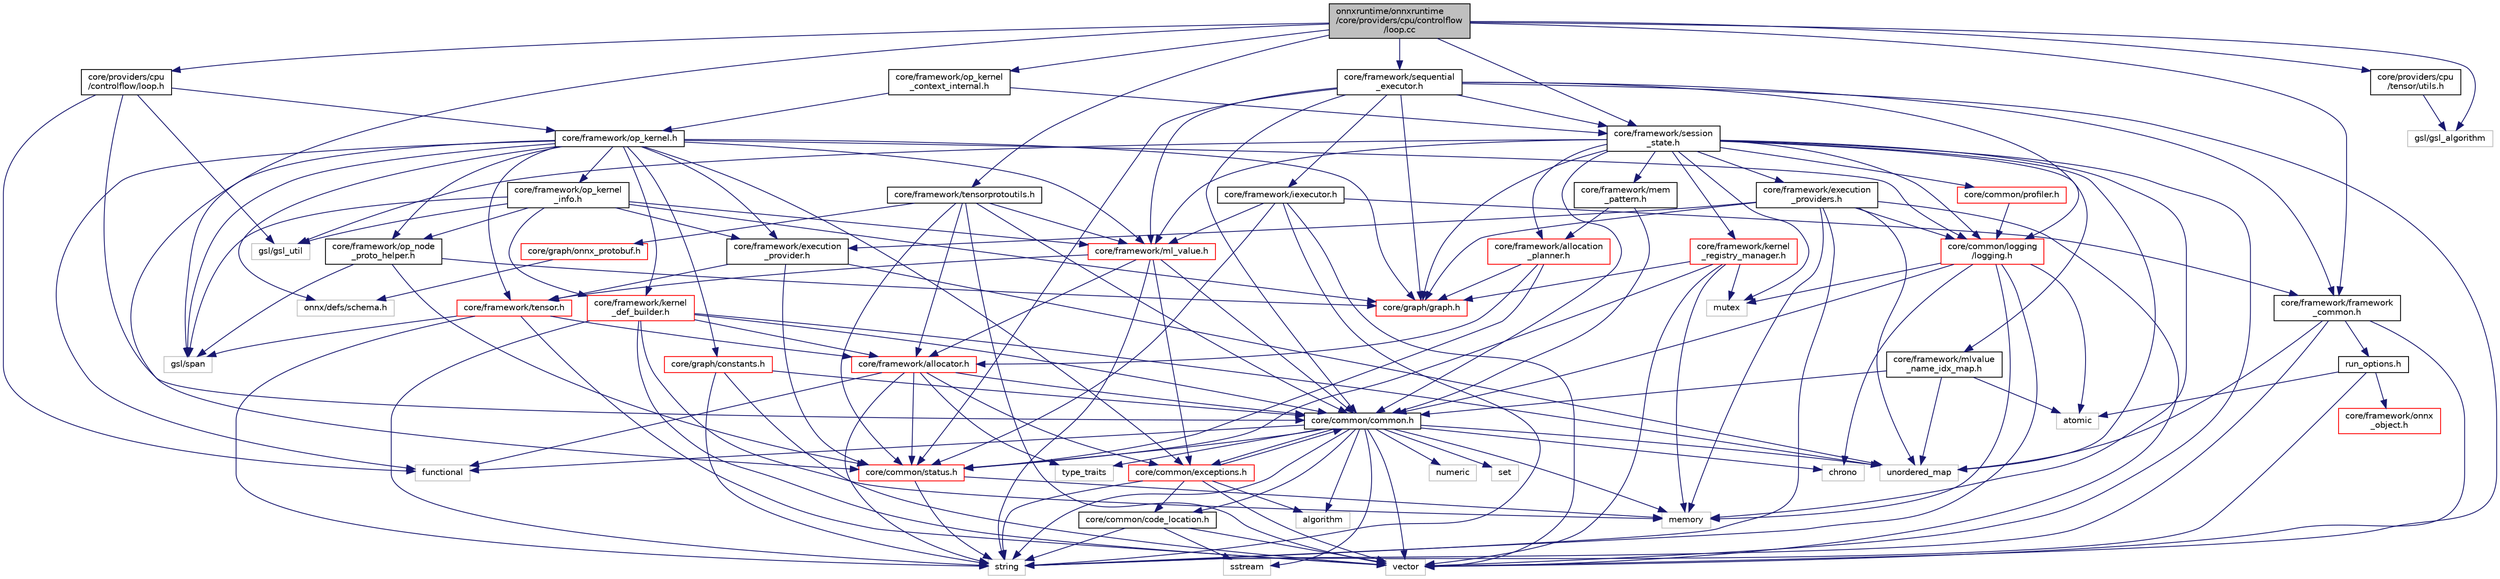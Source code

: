 digraph "onnxruntime/onnxruntime/core/providers/cpu/controlflow/loop.cc"
{
  edge [fontname="Helvetica",fontsize="10",labelfontname="Helvetica",labelfontsize="10"];
  node [fontname="Helvetica",fontsize="10",shape=record];
  Node0 [label="onnxruntime/onnxruntime\l/core/providers/cpu/controlflow\l/loop.cc",height=0.2,width=0.4,color="black", fillcolor="grey75", style="filled", fontcolor="black"];
  Node0 -> Node1 [color="midnightblue",fontsize="10",style="solid"];
  Node1 [label="core/providers/cpu\l/controlflow/loop.h",height=0.2,width=0.4,color="black", fillcolor="white", style="filled",URL="$loop_8h.html"];
  Node1 -> Node2 [color="midnightblue",fontsize="10",style="solid"];
  Node2 [label="functional",height=0.2,width=0.4,color="grey75", fillcolor="white", style="filled"];
  Node1 -> Node3 [color="midnightblue",fontsize="10",style="solid"];
  Node3 [label="gsl/gsl_util",height=0.2,width=0.4,color="grey75", fillcolor="white", style="filled"];
  Node1 -> Node4 [color="midnightblue",fontsize="10",style="solid"];
  Node4 [label="core/common/common.h",height=0.2,width=0.4,color="black", fillcolor="white", style="filled",URL="$include_2onnxruntime_2core_2common_2common_8h.html"];
  Node4 -> Node5 [color="midnightblue",fontsize="10",style="solid"];
  Node5 [label="algorithm",height=0.2,width=0.4,color="grey75", fillcolor="white", style="filled"];
  Node4 -> Node2 [color="midnightblue",fontsize="10",style="solid"];
  Node4 -> Node6 [color="midnightblue",fontsize="10",style="solid"];
  Node6 [label="memory",height=0.2,width=0.4,color="grey75", fillcolor="white", style="filled"];
  Node4 -> Node7 [color="midnightblue",fontsize="10",style="solid"];
  Node7 [label="numeric",height=0.2,width=0.4,color="grey75", fillcolor="white", style="filled"];
  Node4 -> Node8 [color="midnightblue",fontsize="10",style="solid"];
  Node8 [label="set",height=0.2,width=0.4,color="grey75", fillcolor="white", style="filled"];
  Node4 -> Node9 [color="midnightblue",fontsize="10",style="solid"];
  Node9 [label="sstream",height=0.2,width=0.4,color="grey75", fillcolor="white", style="filled"];
  Node4 -> Node10 [color="midnightblue",fontsize="10",style="solid"];
  Node10 [label="string",height=0.2,width=0.4,color="grey75", fillcolor="white", style="filled"];
  Node4 -> Node11 [color="midnightblue",fontsize="10",style="solid"];
  Node11 [label="type_traits",height=0.2,width=0.4,color="grey75", fillcolor="white", style="filled"];
  Node4 -> Node12 [color="midnightblue",fontsize="10",style="solid"];
  Node12 [label="unordered_map",height=0.2,width=0.4,color="grey75", fillcolor="white", style="filled"];
  Node4 -> Node13 [color="midnightblue",fontsize="10",style="solid"];
  Node13 [label="vector",height=0.2,width=0.4,color="grey75", fillcolor="white", style="filled"];
  Node4 -> Node14 [color="midnightblue",fontsize="10",style="solid"];
  Node14 [label="chrono",height=0.2,width=0.4,color="grey75", fillcolor="white", style="filled"];
  Node4 -> Node15 [color="midnightblue",fontsize="10",style="solid"];
  Node15 [label="core/common/code_location.h",height=0.2,width=0.4,color="black", fillcolor="white", style="filled",URL="$code__location_8h.html"];
  Node15 -> Node9 [color="midnightblue",fontsize="10",style="solid"];
  Node15 -> Node10 [color="midnightblue",fontsize="10",style="solid"];
  Node15 -> Node13 [color="midnightblue",fontsize="10",style="solid"];
  Node4 -> Node16 [color="midnightblue",fontsize="10",style="solid"];
  Node16 [label="core/common/exceptions.h",height=0.2,width=0.4,color="red", fillcolor="white", style="filled",URL="$exceptions_8h.html"];
  Node16 -> Node5 [color="midnightblue",fontsize="10",style="solid"];
  Node16 -> Node10 [color="midnightblue",fontsize="10",style="solid"];
  Node16 -> Node13 [color="midnightblue",fontsize="10",style="solid"];
  Node16 -> Node4 [color="midnightblue",fontsize="10",style="solid"];
  Node16 -> Node15 [color="midnightblue",fontsize="10",style="solid"];
  Node4 -> Node20 [color="midnightblue",fontsize="10",style="solid"];
  Node20 [label="core/common/status.h",height=0.2,width=0.4,color="red", fillcolor="white", style="filled",URL="$status_8h.html"];
  Node20 -> Node6 [color="midnightblue",fontsize="10",style="solid"];
  Node20 -> Node10 [color="midnightblue",fontsize="10",style="solid"];
  Node1 -> Node23 [color="midnightblue",fontsize="10",style="solid"];
  Node23 [label="core/framework/op_kernel.h",height=0.2,width=0.4,color="black", fillcolor="white", style="filled",URL="$op__kernel_8h.html"];
  Node23 -> Node2 [color="midnightblue",fontsize="10",style="solid"];
  Node23 -> Node16 [color="midnightblue",fontsize="10",style="solid"];
  Node23 -> Node24 [color="midnightblue",fontsize="10",style="solid"];
  Node24 [label="core/common/logging\l/logging.h",height=0.2,width=0.4,color="red", fillcolor="white", style="filled",URL="$logging_8h.html"];
  Node24 -> Node25 [color="midnightblue",fontsize="10",style="solid"];
  Node25 [label="atomic",height=0.2,width=0.4,color="grey75", fillcolor="white", style="filled"];
  Node24 -> Node14 [color="midnightblue",fontsize="10",style="solid"];
  Node24 -> Node6 [color="midnightblue",fontsize="10",style="solid"];
  Node24 -> Node28 [color="midnightblue",fontsize="10",style="solid"];
  Node28 [label="mutex",height=0.2,width=0.4,color="grey75", fillcolor="white", style="filled"];
  Node24 -> Node10 [color="midnightblue",fontsize="10",style="solid"];
  Node24 -> Node4 [color="midnightblue",fontsize="10",style="solid"];
  Node23 -> Node20 [color="midnightblue",fontsize="10",style="solid"];
  Node23 -> Node33 [color="midnightblue",fontsize="10",style="solid"];
  Node33 [label="core/framework/execution\l_provider.h",height=0.2,width=0.4,color="black", fillcolor="white", style="filled",URL="$execution__provider_8h.html"];
  Node33 -> Node12 [color="midnightblue",fontsize="10",style="solid"];
  Node33 -> Node20 [color="midnightblue",fontsize="10",style="solid"];
  Node33 -> Node34 [color="midnightblue",fontsize="10",style="solid"];
  Node34 [label="core/framework/tensor.h",height=0.2,width=0.4,color="red", fillcolor="white", style="filled",URL="$tensor_8h.html"];
  Node34 -> Node10 [color="midnightblue",fontsize="10",style="solid"];
  Node34 -> Node13 [color="midnightblue",fontsize="10",style="solid"];
  Node34 -> Node36 [color="midnightblue",fontsize="10",style="solid"];
  Node36 [label="gsl/span",height=0.2,width=0.4,color="grey75", fillcolor="white", style="filled"];
  Node34 -> Node37 [color="midnightblue",fontsize="10",style="solid"];
  Node37 [label="core/framework/allocator.h",height=0.2,width=0.4,color="red", fillcolor="white", style="filled",URL="$framework_2allocator_8h.html"];
  Node37 -> Node2 [color="midnightblue",fontsize="10",style="solid"];
  Node37 -> Node10 [color="midnightblue",fontsize="10",style="solid"];
  Node37 -> Node11 [color="midnightblue",fontsize="10",style="solid"];
  Node37 -> Node4 [color="midnightblue",fontsize="10",style="solid"];
  Node37 -> Node16 [color="midnightblue",fontsize="10",style="solid"];
  Node37 -> Node20 [color="midnightblue",fontsize="10",style="solid"];
  Node23 -> Node51 [color="midnightblue",fontsize="10",style="solid"];
  Node51 [label="core/framework/kernel\l_def_builder.h",height=0.2,width=0.4,color="red", fillcolor="white", style="filled",URL="$kernel__def__builder_8h.html"];
  Node51 -> Node6 [color="midnightblue",fontsize="10",style="solid"];
  Node51 -> Node10 [color="midnightblue",fontsize="10",style="solid"];
  Node51 -> Node12 [color="midnightblue",fontsize="10",style="solid"];
  Node51 -> Node13 [color="midnightblue",fontsize="10",style="solid"];
  Node51 -> Node4 [color="midnightblue",fontsize="10",style="solid"];
  Node51 -> Node37 [color="midnightblue",fontsize="10",style="solid"];
  Node23 -> Node53 [color="midnightblue",fontsize="10",style="solid"];
  Node53 [label="core/framework/ml_value.h",height=0.2,width=0.4,color="red", fillcolor="white", style="filled",URL="$ml__value_8h.html"];
  Node53 -> Node10 [color="midnightblue",fontsize="10",style="solid"];
  Node53 -> Node4 [color="midnightblue",fontsize="10",style="solid"];
  Node53 -> Node16 [color="midnightblue",fontsize="10",style="solid"];
  Node53 -> Node37 [color="midnightblue",fontsize="10",style="solid"];
  Node53 -> Node34 [color="midnightblue",fontsize="10",style="solid"];
  Node23 -> Node54 [color="midnightblue",fontsize="10",style="solid"];
  Node54 [label="core/framework/op_kernel\l_info.h",height=0.2,width=0.4,color="black", fillcolor="white", style="filled",URL="$op__kernel__info_8h.html"];
  Node54 -> Node33 [color="midnightblue",fontsize="10",style="solid"];
  Node54 -> Node51 [color="midnightblue",fontsize="10",style="solid"];
  Node54 -> Node53 [color="midnightblue",fontsize="10",style="solid"];
  Node54 -> Node55 [color="midnightblue",fontsize="10",style="solid"];
  Node55 [label="core/framework/op_node\l_proto_helper.h",height=0.2,width=0.4,color="black", fillcolor="white", style="filled",URL="$op__node__proto__helper_8h.html"];
  Node55 -> Node20 [color="midnightblue",fontsize="10",style="solid"];
  Node55 -> Node56 [color="midnightblue",fontsize="10",style="solid"];
  Node56 [label="core/graph/graph.h",height=0.2,width=0.4,color="red", fillcolor="white", style="filled",URL="$graph_8h.html"];
  Node55 -> Node36 [color="midnightblue",fontsize="10",style="solid"];
  Node54 -> Node56 [color="midnightblue",fontsize="10",style="solid"];
  Node54 -> Node36 [color="midnightblue",fontsize="10",style="solid"];
  Node54 -> Node3 [color="midnightblue",fontsize="10",style="solid"];
  Node23 -> Node55 [color="midnightblue",fontsize="10",style="solid"];
  Node23 -> Node34 [color="midnightblue",fontsize="10",style="solid"];
  Node23 -> Node61 [color="midnightblue",fontsize="10",style="solid"];
  Node61 [label="core/graph/constants.h",height=0.2,width=0.4,color="red", fillcolor="white", style="filled",URL="$constants_8h.html"];
  Node61 -> Node10 [color="midnightblue",fontsize="10",style="solid"];
  Node61 -> Node13 [color="midnightblue",fontsize="10",style="solid"];
  Node61 -> Node4 [color="midnightblue",fontsize="10",style="solid"];
  Node23 -> Node56 [color="midnightblue",fontsize="10",style="solid"];
  Node23 -> Node36 [color="midnightblue",fontsize="10",style="solid"];
  Node23 -> Node65 [color="midnightblue",fontsize="10",style="solid"];
  Node65 [label="onnx/defs/schema.h",height=0.2,width=0.4,color="grey75", fillcolor="white", style="filled"];
  Node0 -> Node69 [color="midnightblue",fontsize="10",style="solid"];
  Node69 [label="core/framework/framework\l_common.h",height=0.2,width=0.4,color="black", fillcolor="white", style="filled",URL="$framework__common_8h.html"];
  Node69 -> Node10 [color="midnightblue",fontsize="10",style="solid"];
  Node69 -> Node12 [color="midnightblue",fontsize="10",style="solid"];
  Node69 -> Node13 [color="midnightblue",fontsize="10",style="solid"];
  Node69 -> Node70 [color="midnightblue",fontsize="10",style="solid"];
  Node70 [label="run_options.h",height=0.2,width=0.4,color="black", fillcolor="white", style="filled",URL="$run__options_8h.html"];
  Node70 -> Node10 [color="midnightblue",fontsize="10",style="solid"];
  Node70 -> Node25 [color="midnightblue",fontsize="10",style="solid"];
  Node70 -> Node71 [color="midnightblue",fontsize="10",style="solid"];
  Node71 [label="core/framework/onnx\l_object.h",height=0.2,width=0.4,color="red", fillcolor="white", style="filled",URL="$onnx__object_8h.html"];
  Node0 -> Node72 [color="midnightblue",fontsize="10",style="solid"];
  Node72 [label="core/framework/op_kernel\l_context_internal.h",height=0.2,width=0.4,color="black", fillcolor="white", style="filled",URL="$op__kernel__context__internal_8h.html"];
  Node72 -> Node23 [color="midnightblue",fontsize="10",style="solid"];
  Node72 -> Node73 [color="midnightblue",fontsize="10",style="solid"];
  Node73 [label="core/framework/session\l_state.h",height=0.2,width=0.4,color="black", fillcolor="white", style="filled",URL="$session__state_8h.html"];
  Node73 -> Node6 [color="midnightblue",fontsize="10",style="solid"];
  Node73 -> Node28 [color="midnightblue",fontsize="10",style="solid"];
  Node73 -> Node12 [color="midnightblue",fontsize="10",style="solid"];
  Node73 -> Node13 [color="midnightblue",fontsize="10",style="solid"];
  Node73 -> Node3 [color="midnightblue",fontsize="10",style="solid"];
  Node73 -> Node4 [color="midnightblue",fontsize="10",style="solid"];
  Node73 -> Node24 [color="midnightblue",fontsize="10",style="solid"];
  Node73 -> Node74 [color="midnightblue",fontsize="10",style="solid"];
  Node74 [label="core/common/profiler.h",height=0.2,width=0.4,color="red", fillcolor="white", style="filled",URL="$profiler_8h.html"];
  Node74 -> Node24 [color="midnightblue",fontsize="10",style="solid"];
  Node73 -> Node76 [color="midnightblue",fontsize="10",style="solid"];
  Node76 [label="core/framework/allocation\l_planner.h",height=0.2,width=0.4,color="red", fillcolor="white", style="filled",URL="$allocation__planner_8h.html"];
  Node76 -> Node20 [color="midnightblue",fontsize="10",style="solid"];
  Node76 -> Node37 [color="midnightblue",fontsize="10",style="solid"];
  Node76 -> Node56 [color="midnightblue",fontsize="10",style="solid"];
  Node73 -> Node79 [color="midnightblue",fontsize="10",style="solid"];
  Node79 [label="core/framework/execution\l_providers.h",height=0.2,width=0.4,color="black", fillcolor="white", style="filled",URL="$execution__providers_8h.html"];
  Node79 -> Node6 [color="midnightblue",fontsize="10",style="solid"];
  Node79 -> Node10 [color="midnightblue",fontsize="10",style="solid"];
  Node79 -> Node12 [color="midnightblue",fontsize="10",style="solid"];
  Node79 -> Node13 [color="midnightblue",fontsize="10",style="solid"];
  Node79 -> Node33 [color="midnightblue",fontsize="10",style="solid"];
  Node79 -> Node56 [color="midnightblue",fontsize="10",style="solid"];
  Node79 -> Node24 [color="midnightblue",fontsize="10",style="solid"];
  Node73 -> Node80 [color="midnightblue",fontsize="10",style="solid"];
  Node80 [label="core/framework/kernel\l_registry_manager.h",height=0.2,width=0.4,color="red", fillcolor="white", style="filled",URL="$kernel__registry__manager_8h.html"];
  Node80 -> Node6 [color="midnightblue",fontsize="10",style="solid"];
  Node80 -> Node13 [color="midnightblue",fontsize="10",style="solid"];
  Node80 -> Node28 [color="midnightblue",fontsize="10",style="solid"];
  Node80 -> Node20 [color="midnightblue",fontsize="10",style="solid"];
  Node80 -> Node56 [color="midnightblue",fontsize="10",style="solid"];
  Node73 -> Node82 [color="midnightblue",fontsize="10",style="solid"];
  Node82 [label="core/framework/mem\l_pattern.h",height=0.2,width=0.4,color="black", fillcolor="white", style="filled",URL="$mem__pattern_8h.html"];
  Node82 -> Node4 [color="midnightblue",fontsize="10",style="solid"];
  Node82 -> Node76 [color="midnightblue",fontsize="10",style="solid"];
  Node73 -> Node53 [color="midnightblue",fontsize="10",style="solid"];
  Node73 -> Node83 [color="midnightblue",fontsize="10",style="solid"];
  Node83 [label="core/framework/mlvalue\l_name_idx_map.h",height=0.2,width=0.4,color="black", fillcolor="white", style="filled",URL="$mlvalue__name__idx__map_8h.html"];
  Node83 -> Node25 [color="midnightblue",fontsize="10",style="solid"];
  Node83 -> Node12 [color="midnightblue",fontsize="10",style="solid"];
  Node83 -> Node4 [color="midnightblue",fontsize="10",style="solid"];
  Node73 -> Node56 [color="midnightblue",fontsize="10",style="solid"];
  Node0 -> Node84 [color="midnightblue",fontsize="10",style="solid"];
  Node84 [label="core/framework/sequential\l_executor.h",height=0.2,width=0.4,color="black", fillcolor="white", style="filled",URL="$sequential__executor_8h.html"];
  Node84 -> Node13 [color="midnightblue",fontsize="10",style="solid"];
  Node84 -> Node4 [color="midnightblue",fontsize="10",style="solid"];
  Node84 -> Node20 [color="midnightblue",fontsize="10",style="solid"];
  Node84 -> Node24 [color="midnightblue",fontsize="10",style="solid"];
  Node84 -> Node85 [color="midnightblue",fontsize="10",style="solid"];
  Node85 [label="core/framework/iexecutor.h",height=0.2,width=0.4,color="black", fillcolor="white", style="filled",URL="$iexecutor_8h.html"];
  Node85 -> Node10 [color="midnightblue",fontsize="10",style="solid"];
  Node85 -> Node13 [color="midnightblue",fontsize="10",style="solid"];
  Node85 -> Node20 [color="midnightblue",fontsize="10",style="solid"];
  Node85 -> Node69 [color="midnightblue",fontsize="10",style="solid"];
  Node85 -> Node53 [color="midnightblue",fontsize="10",style="solid"];
  Node84 -> Node69 [color="midnightblue",fontsize="10",style="solid"];
  Node84 -> Node53 [color="midnightblue",fontsize="10",style="solid"];
  Node84 -> Node73 [color="midnightblue",fontsize="10",style="solid"];
  Node84 -> Node56 [color="midnightblue",fontsize="10",style="solid"];
  Node0 -> Node73 [color="midnightblue",fontsize="10",style="solid"];
  Node0 -> Node86 [color="midnightblue",fontsize="10",style="solid"];
  Node86 [label="core/framework/tensorprotoutils.h",height=0.2,width=0.4,color="black", fillcolor="white", style="filled",URL="$tensorprotoutils_8h.html"];
  Node86 -> Node13 [color="midnightblue",fontsize="10",style="solid"];
  Node86 -> Node4 [color="midnightblue",fontsize="10",style="solid"];
  Node86 -> Node20 [color="midnightblue",fontsize="10",style="solid"];
  Node86 -> Node37 [color="midnightblue",fontsize="10",style="solid"];
  Node86 -> Node53 [color="midnightblue",fontsize="10",style="solid"];
  Node86 -> Node64 [color="midnightblue",fontsize="10",style="solid"];
  Node64 [label="core/graph/onnx_protobuf.h",height=0.2,width=0.4,color="red", fillcolor="white", style="filled",URL="$onnx__protobuf_8h.html"];
  Node64 -> Node65 [color="midnightblue",fontsize="10",style="solid"];
  Node0 -> Node87 [color="midnightblue",fontsize="10",style="solid"];
  Node87 [label="core/providers/cpu\l/tensor/utils.h",height=0.2,width=0.4,color="black", fillcolor="white", style="filled",URL="$providers_2cpu_2tensor_2utils_8h.html"];
  Node87 -> Node88 [color="midnightblue",fontsize="10",style="solid"];
  Node88 [label="gsl/gsl_algorithm",height=0.2,width=0.4,color="grey75", fillcolor="white", style="filled"];
  Node0 -> Node88 [color="midnightblue",fontsize="10",style="solid"];
  Node0 -> Node36 [color="midnightblue",fontsize="10",style="solid"];
}
